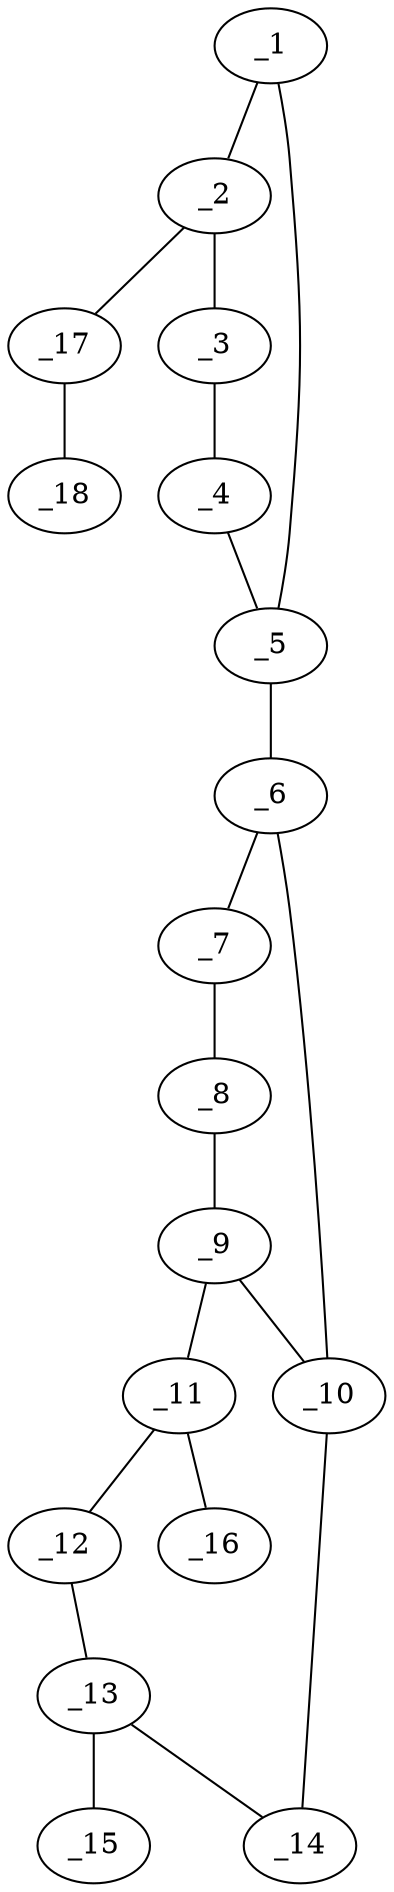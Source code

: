 graph molid619072 {
	_1	 [charge=0,
		chem=2,
		symbol="O  ",
		x="5.2704",
		y="1.0329"];
	_2	 [charge=0,
		chem=1,
		symbol="C  ",
		x="5.8581",
		y="1.842"];
	_1 -- _2	 [valence=1];
	_5	 [charge=0,
		chem=1,
		symbol="C  ",
		x="5.8581",
		y="0.2239"];
	_1 -- _5	 [valence=1];
	_3	 [charge=0,
		chem=1,
		symbol="C  ",
		x="6.8092",
		y="1.5329"];
	_2 -- _3	 [valence=1];
	_17	 [charge=0,
		chem=1,
		symbol="C  ",
		x="5.5491",
		y="2.793"];
	_2 -- _17	 [valence=1];
	_4	 [charge=0,
		chem=1,
		symbol="C  ",
		x="6.8092",
		y="0.5329"];
	_3 -- _4	 [valence=1];
	_4 -- _5	 [valence=1];
	_6	 [charge=0,
		chem=4,
		symbol="N  ",
		x="5.5491",
		y="-0.7271"];
	_5 -- _6	 [valence=1];
	_7	 [charge=0,
		chem=1,
		symbol="C  ",
		x="6.1369",
		y="-1.5361"];
	_6 -- _7	 [valence=1];
	_10	 [charge=0,
		chem=1,
		symbol="C  ",
		x="4.5981",
		y="-1.0362"];
	_6 -- _10	 [valence=1];
	_8	 [charge=0,
		chem=4,
		symbol="N  ",
		x="5.5491",
		y="-2.3452"];
	_7 -- _8	 [valence=2];
	_9	 [charge=0,
		chem=1,
		symbol="C  ",
		x="4.5981",
		y="-2.0362"];
	_8 -- _9	 [valence=1];
	_9 -- _10	 [valence=2];
	_11	 [charge=0,
		chem=1,
		symbol="C  ",
		x="3.7321",
		y="-2.5362"];
	_9 -- _11	 [valence=1];
	_14	 [charge=0,
		chem=4,
		symbol="N  ",
		x="3.7321",
		y="-0.5362"];
	_10 -- _14	 [valence=1];
	_12	 [charge=0,
		chem=4,
		symbol="N  ",
		x="2.866",
		y="-2.0362"];
	_11 -- _12	 [valence=2];
	_16	 [charge=0,
		chem=2,
		symbol="O  ",
		x="3.7321",
		y="-3.5362"];
	_11 -- _16	 [valence=1];
	_13	 [charge=0,
		chem=1,
		symbol="C  ",
		x="2.866",
		y="-1.0362"];
	_12 -- _13	 [valence=1];
	_13 -- _14	 [valence=2];
	_15	 [charge=0,
		chem=4,
		symbol="N  ",
		x=2,
		y="-0.5362"];
	_13 -- _15	 [valence=1];
	_18	 [charge=0,
		chem=2,
		symbol="O  ",
		x="6.2182",
		y="3.5362"];
	_17 -- _18	 [valence=1];
}
